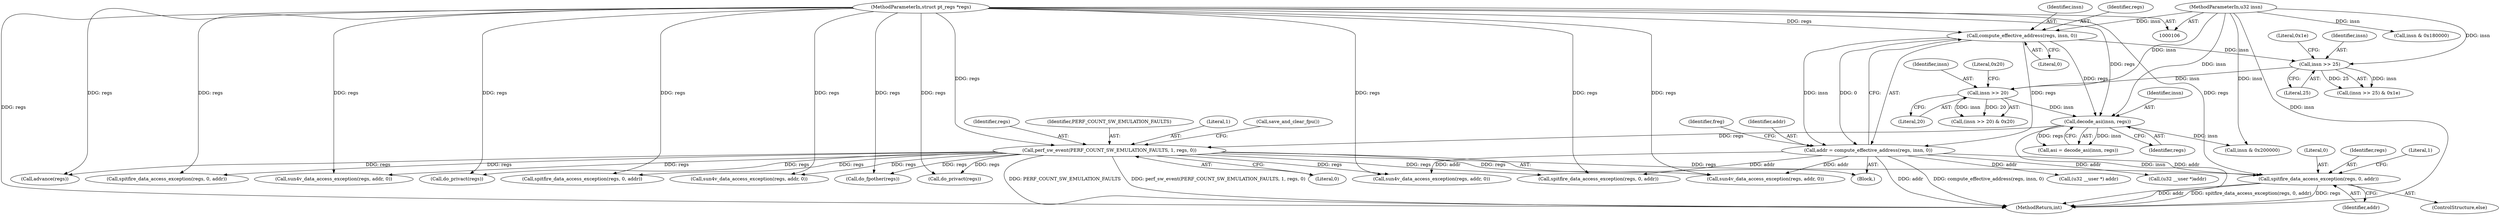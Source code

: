 digraph "0_linux_a8b0ca17b80e92faab46ee7179ba9e99ccb61233_36@pointer" {
"1000270" [label="(Call,spitfire_data_access_exception(regs, 0, addr))"];
"1000150" [label="(Call,perf_sw_event(PERF_COUNT_SW_EMULATION_FAULTS, 1, regs, 0))"];
"1000138" [label="(Call,decode_asi(insn, regs))"];
"1000127" [label="(Call,insn >> 20)"];
"1000122" [label="(Call,insn >> 25)"];
"1000113" [label="(Call,compute_effective_address(regs, insn, 0))"];
"1000108" [label="(MethodParameterIn,struct pt_regs *regs)"];
"1000107" [label="(MethodParameterIn,u32 insn)"];
"1000111" [label="(Call,addr = compute_effective_address(regs, insn, 0))"];
"1000119" [label="(Identifier,freg)"];
"1000324" [label="(Call,spitfire_data_access_exception(regs, 0, addr))"];
"1000138" [label="(Call,decode_asi(insn, regs))"];
"1000150" [label="(Call,perf_sw_event(PERF_COUNT_SW_EMULATION_FAULTS, 1, regs, 0))"];
"1000129" [label="(Literal,20)"];
"1000269" [label="(ControlStructure,else)"];
"1000273" [label="(Identifier,addr)"];
"1000128" [label="(Identifier,insn)"];
"1000272" [label="(Literal,0)"];
"1000116" [label="(Literal,0)"];
"1000111" [label="(Call,addr = compute_effective_address(regs, insn, 0))"];
"1000604" [label="(MethodReturn,int)"];
"1000115" [label="(Identifier,insn)"];
"1000265" [label="(Call,sun4v_data_access_exception(regs, addr, 0))"];
"1000127" [label="(Call,insn >> 20)"];
"1000155" [label="(Call,save_and_clear_fpu())"];
"1000448" [label="(Call,sun4v_data_access_exception(regs, addr, 0))"];
"1000122" [label="(Call,insn >> 25)"];
"1000177" [label="(Call,do_fpother(regs))"];
"1000271" [label="(Identifier,regs)"];
"1000108" [label="(MethodParameterIn,struct pt_regs *regs)"];
"1000232" [label="(Call,do_privact(regs))"];
"1000130" [label="(Literal,0x20)"];
"1000109" [label="(Block,)"];
"1000136" [label="(Call,asi = decode_asi(insn, regs))"];
"1000107" [label="(MethodParameterIn,u32 insn)"];
"1000125" [label="(Literal,0x1e)"];
"1000140" [label="(Identifier,regs)"];
"1000275" [label="(Literal,1)"];
"1000154" [label="(Literal,0)"];
"1000407" [label="(Call,(u32 __user *) addr)"];
"1000282" [label="(Call,(u32 __user *)addr)"];
"1000123" [label="(Identifier,insn)"];
"1000600" [label="(Call,advance(regs))"];
"1000121" [label="(Call,(insn >> 25) & 0x1e)"];
"1000270" [label="(Call,spitfire_data_access_exception(regs, 0, addr))"];
"1000182" [label="(Call,insn & 0x200000)"];
"1000113" [label="(Call,compute_effective_address(regs, insn, 0))"];
"1000112" [label="(Identifier,addr)"];
"1000114" [label="(Identifier,regs)"];
"1000153" [label="(Identifier,regs)"];
"1000151" [label="(Identifier,PERF_COUNT_SW_EMULATION_FAULTS)"];
"1000126" [label="(Call,(insn >> 20) & 0x20)"];
"1000453" [label="(Call,spitfire_data_access_exception(regs, 0, addr))"];
"1000356" [label="(Call,sun4v_data_access_exception(regs, addr, 0))"];
"1000152" [label="(Literal,1)"];
"1000319" [label="(Call,sun4v_data_access_exception(regs, addr, 0))"];
"1000139" [label="(Identifier,insn)"];
"1000361" [label="(Call,spitfire_data_access_exception(regs, 0, addr))"];
"1000342" [label="(Call,do_privact(regs))"];
"1000368" [label="(Call,insn & 0x180000)"];
"1000124" [label="(Literal,25)"];
"1000270" -> "1000269"  [label="AST: "];
"1000270" -> "1000273"  [label="CFG: "];
"1000271" -> "1000270"  [label="AST: "];
"1000272" -> "1000270"  [label="AST: "];
"1000273" -> "1000270"  [label="AST: "];
"1000275" -> "1000270"  [label="CFG: "];
"1000270" -> "1000604"  [label="DDG: addr"];
"1000270" -> "1000604"  [label="DDG: spitfire_data_access_exception(regs, 0, addr)"];
"1000270" -> "1000604"  [label="DDG: regs"];
"1000150" -> "1000270"  [label="DDG: regs"];
"1000108" -> "1000270"  [label="DDG: regs"];
"1000111" -> "1000270"  [label="DDG: addr"];
"1000150" -> "1000109"  [label="AST: "];
"1000150" -> "1000154"  [label="CFG: "];
"1000151" -> "1000150"  [label="AST: "];
"1000152" -> "1000150"  [label="AST: "];
"1000153" -> "1000150"  [label="AST: "];
"1000154" -> "1000150"  [label="AST: "];
"1000155" -> "1000150"  [label="CFG: "];
"1000150" -> "1000604"  [label="DDG: PERF_COUNT_SW_EMULATION_FAULTS"];
"1000150" -> "1000604"  [label="DDG: perf_sw_event(PERF_COUNT_SW_EMULATION_FAULTS, 1, regs, 0)"];
"1000138" -> "1000150"  [label="DDG: regs"];
"1000108" -> "1000150"  [label="DDG: regs"];
"1000150" -> "1000177"  [label="DDG: regs"];
"1000150" -> "1000232"  [label="DDG: regs"];
"1000150" -> "1000265"  [label="DDG: regs"];
"1000150" -> "1000319"  [label="DDG: regs"];
"1000150" -> "1000324"  [label="DDG: regs"];
"1000150" -> "1000342"  [label="DDG: regs"];
"1000150" -> "1000356"  [label="DDG: regs"];
"1000150" -> "1000361"  [label="DDG: regs"];
"1000150" -> "1000448"  [label="DDG: regs"];
"1000150" -> "1000453"  [label="DDG: regs"];
"1000150" -> "1000600"  [label="DDG: regs"];
"1000138" -> "1000136"  [label="AST: "];
"1000138" -> "1000140"  [label="CFG: "];
"1000139" -> "1000138"  [label="AST: "];
"1000140" -> "1000138"  [label="AST: "];
"1000136" -> "1000138"  [label="CFG: "];
"1000138" -> "1000604"  [label="DDG: insn"];
"1000138" -> "1000136"  [label="DDG: insn"];
"1000138" -> "1000136"  [label="DDG: regs"];
"1000127" -> "1000138"  [label="DDG: insn"];
"1000107" -> "1000138"  [label="DDG: insn"];
"1000113" -> "1000138"  [label="DDG: regs"];
"1000108" -> "1000138"  [label="DDG: regs"];
"1000138" -> "1000182"  [label="DDG: insn"];
"1000127" -> "1000126"  [label="AST: "];
"1000127" -> "1000129"  [label="CFG: "];
"1000128" -> "1000127"  [label="AST: "];
"1000129" -> "1000127"  [label="AST: "];
"1000130" -> "1000127"  [label="CFG: "];
"1000127" -> "1000126"  [label="DDG: insn"];
"1000127" -> "1000126"  [label="DDG: 20"];
"1000122" -> "1000127"  [label="DDG: insn"];
"1000107" -> "1000127"  [label="DDG: insn"];
"1000122" -> "1000121"  [label="AST: "];
"1000122" -> "1000124"  [label="CFG: "];
"1000123" -> "1000122"  [label="AST: "];
"1000124" -> "1000122"  [label="AST: "];
"1000125" -> "1000122"  [label="CFG: "];
"1000122" -> "1000121"  [label="DDG: insn"];
"1000122" -> "1000121"  [label="DDG: 25"];
"1000113" -> "1000122"  [label="DDG: insn"];
"1000107" -> "1000122"  [label="DDG: insn"];
"1000113" -> "1000111"  [label="AST: "];
"1000113" -> "1000116"  [label="CFG: "];
"1000114" -> "1000113"  [label="AST: "];
"1000115" -> "1000113"  [label="AST: "];
"1000116" -> "1000113"  [label="AST: "];
"1000111" -> "1000113"  [label="CFG: "];
"1000113" -> "1000111"  [label="DDG: regs"];
"1000113" -> "1000111"  [label="DDG: insn"];
"1000113" -> "1000111"  [label="DDG: 0"];
"1000108" -> "1000113"  [label="DDG: regs"];
"1000107" -> "1000113"  [label="DDG: insn"];
"1000108" -> "1000106"  [label="AST: "];
"1000108" -> "1000604"  [label="DDG: regs"];
"1000108" -> "1000177"  [label="DDG: regs"];
"1000108" -> "1000232"  [label="DDG: regs"];
"1000108" -> "1000265"  [label="DDG: regs"];
"1000108" -> "1000319"  [label="DDG: regs"];
"1000108" -> "1000324"  [label="DDG: regs"];
"1000108" -> "1000342"  [label="DDG: regs"];
"1000108" -> "1000356"  [label="DDG: regs"];
"1000108" -> "1000361"  [label="DDG: regs"];
"1000108" -> "1000448"  [label="DDG: regs"];
"1000108" -> "1000453"  [label="DDG: regs"];
"1000108" -> "1000600"  [label="DDG: regs"];
"1000107" -> "1000106"  [label="AST: "];
"1000107" -> "1000604"  [label="DDG: insn"];
"1000107" -> "1000182"  [label="DDG: insn"];
"1000107" -> "1000368"  [label="DDG: insn"];
"1000111" -> "1000109"  [label="AST: "];
"1000112" -> "1000111"  [label="AST: "];
"1000119" -> "1000111"  [label="CFG: "];
"1000111" -> "1000604"  [label="DDG: addr"];
"1000111" -> "1000604"  [label="DDG: compute_effective_address(regs, insn, 0)"];
"1000111" -> "1000265"  [label="DDG: addr"];
"1000111" -> "1000282"  [label="DDG: addr"];
"1000111" -> "1000356"  [label="DDG: addr"];
"1000111" -> "1000361"  [label="DDG: addr"];
"1000111" -> "1000407"  [label="DDG: addr"];
}
